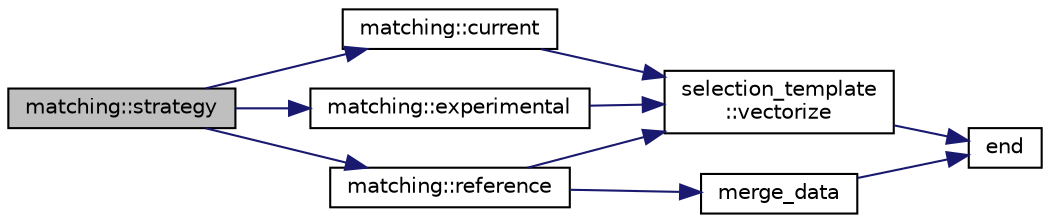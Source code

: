 digraph "matching::strategy"
{
 // INTERACTIVE_SVG=YES
 // LATEX_PDF_SIZE
  edge [fontname="Helvetica",fontsize="10",labelfontname="Helvetica",labelfontsize="10"];
  node [fontname="Helvetica",fontsize="10",shape=record];
  rankdir="LR";
  Node1 [label="matching::strategy",height=0.2,width=0.4,color="black", fillcolor="grey75", style="filled", fontcolor="black",tooltip=" "];
  Node1 -> Node2 [color="midnightblue",fontsize="10",style="solid",fontname="Helvetica"];
  Node2 [label="matching::current",height=0.2,width=0.4,color="black", fillcolor="white", style="filled",URL="$classmatching.html#a6a20dfdb8f6fa5a23a6859d869040417",tooltip=" "];
  Node2 -> Node3 [color="midnightblue",fontsize="10",style="solid",fontname="Helvetica"];
  Node3 [label="selection_template\l::vectorize",height=0.2,width=0.4,color="black", fillcolor="white", style="filled",URL="$classselection__template.html#a7e1560964237cf7b4846e24b300d7b9e",tooltip=" "];
  Node3 -> Node4 [color="midnightblue",fontsize="10",style="solid",fontname="Helvetica"];
  Node4 [label="end",height=0.2,width=0.4,color="black", fillcolor="white", style="filled",URL="$_3name_4_8h.html#a64e9fa75beda50a9e8400ee0d4e61984",tooltip=" "];
  Node1 -> Node5 [color="midnightblue",fontsize="10",style="solid",fontname="Helvetica"];
  Node5 [label="matching::experimental",height=0.2,width=0.4,color="black", fillcolor="white", style="filled",URL="$classmatching.html#a6925aacb40ca0e99f178d44959956fdb",tooltip=" "];
  Node5 -> Node3 [color="midnightblue",fontsize="10",style="solid",fontname="Helvetica"];
  Node1 -> Node6 [color="midnightblue",fontsize="10",style="solid",fontname="Helvetica"];
  Node6 [label="matching::reference",height=0.2,width=0.4,color="black", fillcolor="white", style="filled",URL="$classmatching.html#a7c3eb589ac6ae85490aa698d73fe8b88",tooltip=" "];
  Node6 -> Node7 [color="midnightblue",fontsize="10",style="solid",fontname="Helvetica"];
  Node7 [label="merge_data",height=0.2,width=0.4,color="black", fillcolor="white", style="filled",URL="$merge__cast_8h.html#a205af11d07be8d10770e7392817fc5c3",tooltip=" "];
  Node7 -> Node4 [color="midnightblue",fontsize="10",style="solid",fontname="Helvetica"];
  Node6 -> Node3 [color="midnightblue",fontsize="10",style="solid",fontname="Helvetica"];
}
